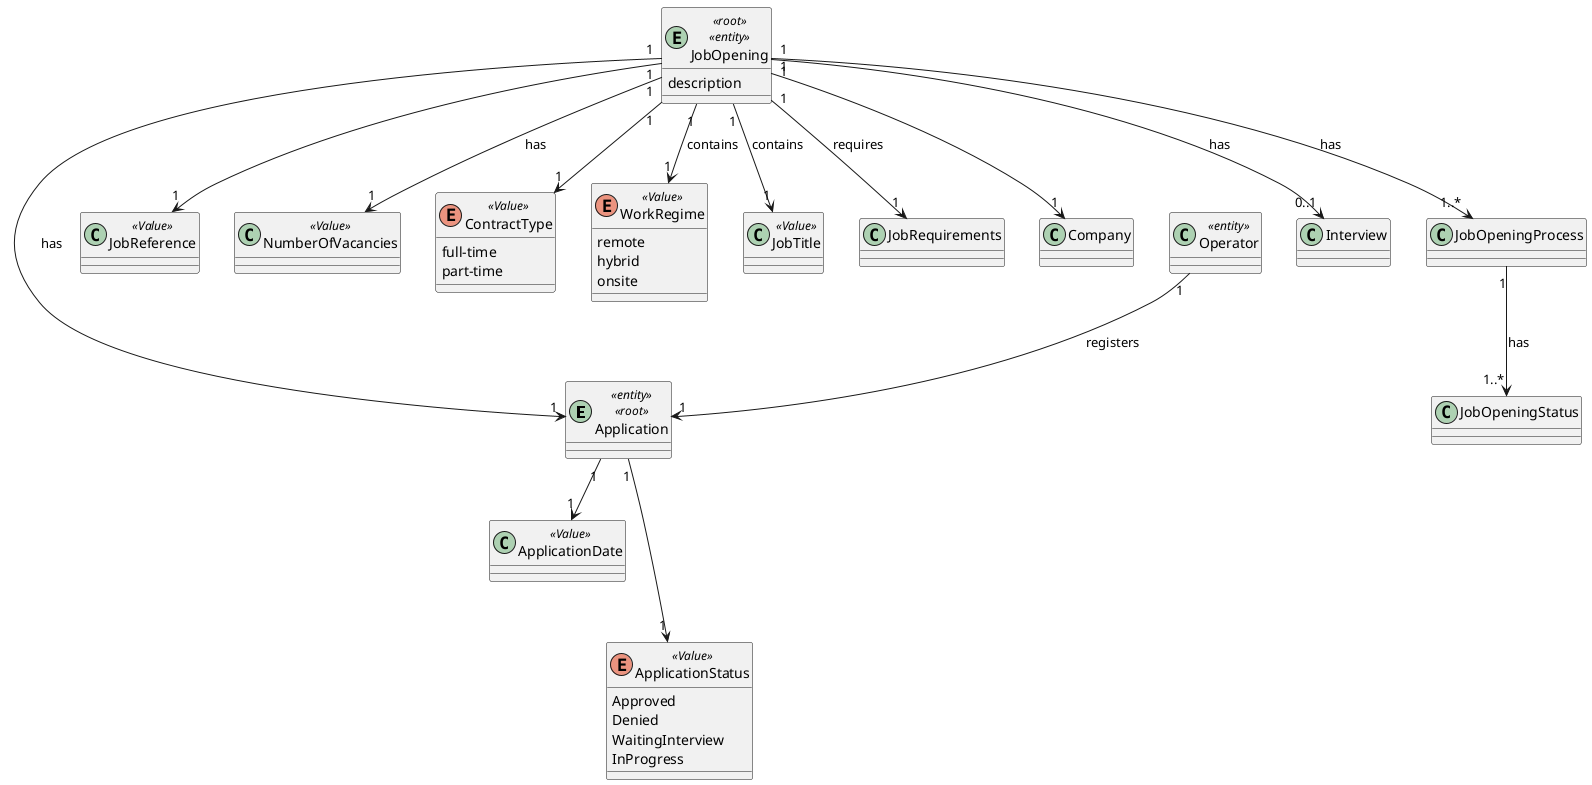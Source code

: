 @startuml
entity Application<<entity>> <<root>>  {}

  class ApplicationDate <<Value>> {
  }

  enum ApplicationStatus <<Value>> {
  Approved
  Denied
  WaitingInterview
  InProgress
  }

  entity JobOpening <<root>> <<entity>>{
   description
   }

   class JobReference <<Value>> {
   }

   class NumberOfVacancies <<Value>> {
   }

   enum ContractType<<Value>> {
   full-time
   part-time
   }

   enum WorkRegime <<Value>>{
   remote
   hybrid
   onsite
   }

   class JobTitle <<Value>> {
   }

   class Operator <<entity>>{
   }

  Application "1" --> "1" ApplicationDate
  Application "1" ---> "1" ApplicationStatus
  JobOpening "1" --> "1" JobTitle : contains
  JobOpening "1" --> "1" ContractType
  JobOpening "1" --> "1" WorkRegime : contains
  JobOpening "1" --> "1" NumberOfVacancies : has
  JobOpening "1" --> "1" JobRequirements : requires
  JobOpening "1" --> "1"  JobReference
  JobOpening "1" --> "1" Company
  JobOpening "1" --> "1..*" JobOpeningProcess : has
  JobOpeningProcess "1" --> "1..*" JobOpeningStatus : has
  JobOpening "1" --> "0..1" Interview : has
  JobOpening "1" ---> "1" Application : has
  Operator "1" --> "1" Application : registers

@enduml